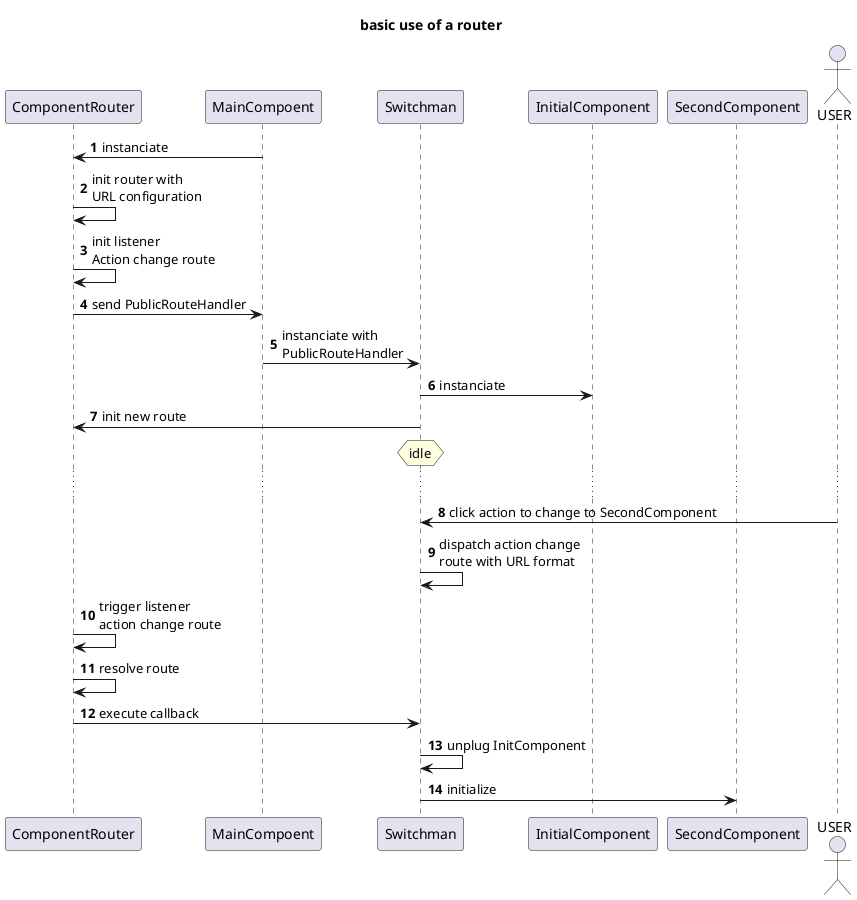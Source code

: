 @startuml
participant ComponentRouter
participant MainCompoent
participant Switchman
participant InitialComponent
participant SecondComponent
Actor USER

title basic use of a router

autonumber
ComponentRouter<-MainCompoent : instanciate
ComponentRouter->ComponentRouter : init router with\nURL configuration
ComponentRouter->ComponentRouter : init listener\nAction change route
ComponentRouter->MainCompoent : send PublicRouteHandler
MainCompoent->Switchman : instanciate with\nPublicRouteHandler
Switchman -> InitialComponent : instanciate
ComponentRouter <- Switchman : init new route
hnote over Switchman : idle
......
Switchman <- USER: click action to change to SecondComponent
Switchman -> Switchman : dispatch action change\nroute with URL format
ComponentRouter->ComponentRouter : trigger listener\naction change route
ComponentRouter->ComponentRouter : resolve route
ComponentRouter->Switchman : execute callback
Switchman -> Switchman : unplug InitComponent
Switchman -> SecondComponent : initialize
@enduml
